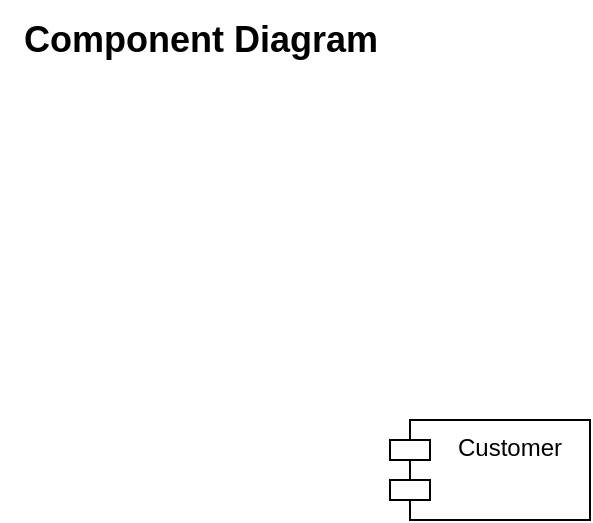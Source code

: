 <mxfile version="21.5.0" type="device">
  <diagram name="Page-1" id="yanjH61RsJscHlMCIo1z">
    <mxGraphModel dx="880" dy="452" grid="1" gridSize="10" guides="1" tooltips="1" connect="1" arrows="1" fold="1" page="1" pageScale="1" pageWidth="850" pageHeight="1100" background="#ffffff" math="0" shadow="0">
      <root>
        <mxCell id="0" />
        <mxCell id="1" parent="0" />
        <mxCell id="MhemQ_llx7RlorepLTpd-19" value="&lt;b&gt;&lt;font style=&quot;font-size: 18px;&quot;&gt;Component Diagram&lt;/font&gt;&lt;/b&gt;" style="text;html=1;align=center;verticalAlign=middle;resizable=0;points=[];autosize=1;strokeColor=none;fillColor=none;" parent="1" vertex="1">
          <mxGeometry x="175" y="150" width="200" height="40" as="geometry" />
        </mxCell>
        <mxCell id="DrvZPB6PU7hmruSs7pDp-1" value="Customer" style="shape=module;align=left;spacingLeft=20;align=center;verticalAlign=top;whiteSpace=wrap;html=1;" vertex="1" parent="1">
          <mxGeometry x="370" y="360" width="100" height="50" as="geometry" />
        </mxCell>
      </root>
    </mxGraphModel>
  </diagram>
</mxfile>

